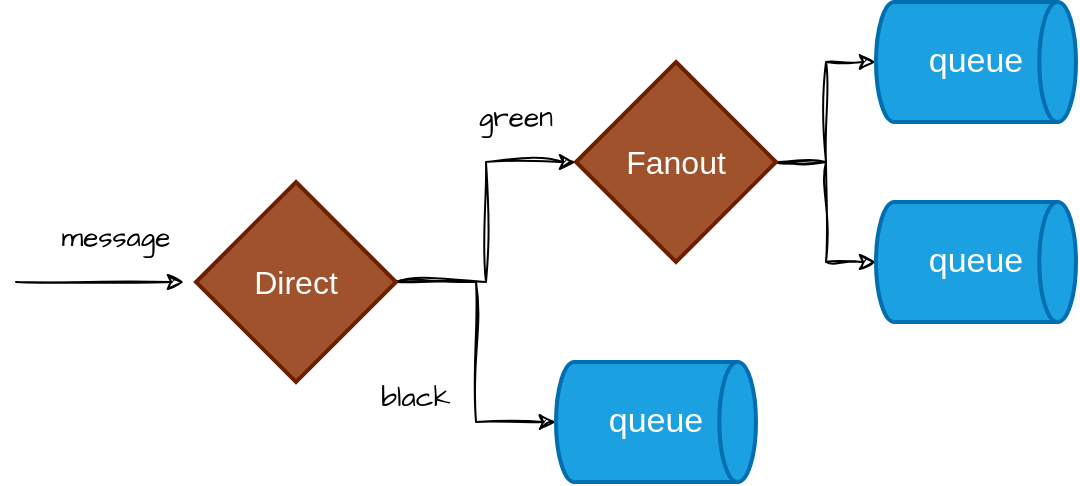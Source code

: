 <mxfile version="21.6.8" type="github">
  <diagram name="Page-1" id="M6DnGAViyMCw0zxhOawh">
    <mxGraphModel dx="1194" dy="-462" grid="1" gridSize="10" guides="1" tooltips="1" connect="1" arrows="1" fold="1" page="1" pageScale="1" pageWidth="827" pageHeight="1169" math="0" shadow="0">
      <root>
        <mxCell id="0" />
        <mxCell id="1" parent="0" />
        <mxCell id="_3br67sx6UrSjN77arWI-5" style="edgeStyle=orthogonalEdgeStyle;rounded=0;sketch=1;hachureGap=4;jiggle=2;curveFitting=1;orthogonalLoop=1;jettySize=auto;html=1;exitX=1;exitY=0.5;exitDx=0;exitDy=0;exitPerimeter=0;entryX=0;entryY=0.5;entryDx=0;entryDy=0;entryPerimeter=0;fontFamily=Architects Daughter;fontSource=https%3A%2F%2Ffonts.googleapis.com%2Fcss%3Ffamily%3DArchitects%2BDaughter;fontSize=16;" edge="1" parent="1" source="_3br67sx6UrSjN77arWI-1" target="_3br67sx6UrSjN77arWI-2">
          <mxGeometry relative="1" as="geometry" />
        </mxCell>
        <mxCell id="_3br67sx6UrSjN77arWI-9" style="edgeStyle=orthogonalEdgeStyle;rounded=0;sketch=1;hachureGap=4;jiggle=2;curveFitting=1;orthogonalLoop=1;jettySize=auto;html=1;exitX=1;exitY=0.5;exitDx=0;exitDy=0;exitPerimeter=0;entryX=0;entryY=0.5;entryDx=0;entryDy=0;entryPerimeter=0;fontFamily=Architects Daughter;fontSource=https%3A%2F%2Ffonts.googleapis.com%2Fcss%3Ffamily%3DArchitects%2BDaughter;fontSize=16;" edge="1" parent="1" source="_3br67sx6UrSjN77arWI-1" target="_3br67sx6UrSjN77arWI-8">
          <mxGeometry relative="1" as="geometry" />
        </mxCell>
        <mxCell id="_3br67sx6UrSjN77arWI-1" value="Direct" style="strokeWidth=2;html=1;shape=mxgraph.flowchart.decision;whiteSpace=wrap;fillColor=#a0522d;strokeColor=#6D1F00;fontColor=#ffffff;fontSize=16;rounded=0;" vertex="1" parent="1">
          <mxGeometry x="100" y="1280" width="100" height="100" as="geometry" />
        </mxCell>
        <mxCell id="_3br67sx6UrSjN77arWI-6" style="edgeStyle=orthogonalEdgeStyle;rounded=0;sketch=1;hachureGap=4;jiggle=2;curveFitting=1;orthogonalLoop=1;jettySize=auto;html=1;exitX=1;exitY=0.5;exitDx=0;exitDy=0;exitPerimeter=0;fontFamily=Architects Daughter;fontSource=https%3A%2F%2Ffonts.googleapis.com%2Fcss%3Ffamily%3DArchitects%2BDaughter;fontSize=16;" edge="1" parent="1" source="_3br67sx6UrSjN77arWI-2" target="_3br67sx6UrSjN77arWI-3">
          <mxGeometry relative="1" as="geometry" />
        </mxCell>
        <mxCell id="_3br67sx6UrSjN77arWI-7" style="edgeStyle=orthogonalEdgeStyle;rounded=0;sketch=1;hachureGap=4;jiggle=2;curveFitting=1;orthogonalLoop=1;jettySize=auto;html=1;exitX=1;exitY=0.5;exitDx=0;exitDy=0;exitPerimeter=0;entryX=0;entryY=0.5;entryDx=0;entryDy=0;entryPerimeter=0;fontFamily=Architects Daughter;fontSource=https%3A%2F%2Ffonts.googleapis.com%2Fcss%3Ffamily%3DArchitects%2BDaughter;fontSize=16;" edge="1" parent="1" source="_3br67sx6UrSjN77arWI-2" target="_3br67sx6UrSjN77arWI-4">
          <mxGeometry relative="1" as="geometry" />
        </mxCell>
        <mxCell id="_3br67sx6UrSjN77arWI-2" value="Fanout" style="strokeWidth=2;html=1;shape=mxgraph.flowchart.decision;whiteSpace=wrap;fillColor=#a0522d;strokeColor=#6D1F00;fontColor=#ffffff;fontSize=16;rounded=0;" vertex="1" parent="1">
          <mxGeometry x="290" y="1220" width="100" height="100" as="geometry" />
        </mxCell>
        <mxCell id="_3br67sx6UrSjN77arWI-3" value="queue" style="strokeWidth=2;html=1;shape=mxgraph.flowchart.direct_data;whiteSpace=wrap;fillColor=#1ba1e2;fontColor=#ffffff;strokeColor=#006EAF;fontSize=17;rounded=0;" vertex="1" parent="1">
          <mxGeometry x="440" y="1190" width="100" height="60" as="geometry" />
        </mxCell>
        <mxCell id="_3br67sx6UrSjN77arWI-4" value="queue" style="strokeWidth=2;html=1;shape=mxgraph.flowchart.direct_data;whiteSpace=wrap;fillColor=#1ba1e2;fontColor=#ffffff;strokeColor=#006EAF;fontSize=17;rounded=0;" vertex="1" parent="1">
          <mxGeometry x="440" y="1290" width="100" height="60" as="geometry" />
        </mxCell>
        <mxCell id="_3br67sx6UrSjN77arWI-8" value="queue" style="strokeWidth=2;html=1;shape=mxgraph.flowchart.direct_data;whiteSpace=wrap;fillColor=#1ba1e2;fontColor=#ffffff;strokeColor=#006EAF;fontSize=17;rounded=0;" vertex="1" parent="1">
          <mxGeometry x="280" y="1370" width="100" height="60" as="geometry" />
        </mxCell>
        <mxCell id="_3br67sx6UrSjN77arWI-10" value="" style="endArrow=classic;html=1;sketch=1;hachureGap=4;jiggle=2;curveFitting=1;fontFamily=Helvetica;fontSource=https://fonts.googleapis.com/css?family=Architects+Daughter;fontSize=17;fontColor=#ffffff;entryX=-0.06;entryY=0.5;entryDx=0;entryDy=0;entryPerimeter=0;" edge="1" parent="1" target="_3br67sx6UrSjN77arWI-1">
          <mxGeometry width="50" height="50" relative="1" as="geometry">
            <mxPoint x="10" y="1330" as="sourcePoint" />
            <mxPoint x="70" y="1330" as="targetPoint" />
          </mxGeometry>
        </mxCell>
        <mxCell id="_3br67sx6UrSjN77arWI-11" value="&lt;font style=&quot;font-size: 14px;&quot;&gt;green&lt;/font&gt;" style="text;html=1;strokeColor=none;fillColor=none;align=center;verticalAlign=middle;whiteSpace=wrap;rounded=0;fontSize=20;fontFamily=Architects Daughter;" vertex="1" parent="1">
          <mxGeometry x="230" y="1230" width="60" height="30" as="geometry" />
        </mxCell>
        <mxCell id="_3br67sx6UrSjN77arWI-12" value="&lt;font style=&quot;font-size: 14px;&quot;&gt;message&lt;/font&gt;" style="text;html=1;strokeColor=none;fillColor=none;align=center;verticalAlign=middle;whiteSpace=wrap;rounded=0;fontSize=20;fontFamily=Architects Daughter;" vertex="1" parent="1">
          <mxGeometry x="30" y="1290" width="60" height="30" as="geometry" />
        </mxCell>
        <mxCell id="_3br67sx6UrSjN77arWI-13" value="&lt;span style=&quot;font-size: 14px;&quot;&gt;black&lt;/span&gt;" style="text;html=1;strokeColor=none;fillColor=none;align=center;verticalAlign=middle;whiteSpace=wrap;rounded=0;fontSize=20;fontFamily=Architects Daughter;" vertex="1" parent="1">
          <mxGeometry x="180" y="1370" width="60" height="30" as="geometry" />
        </mxCell>
      </root>
    </mxGraphModel>
  </diagram>
</mxfile>
